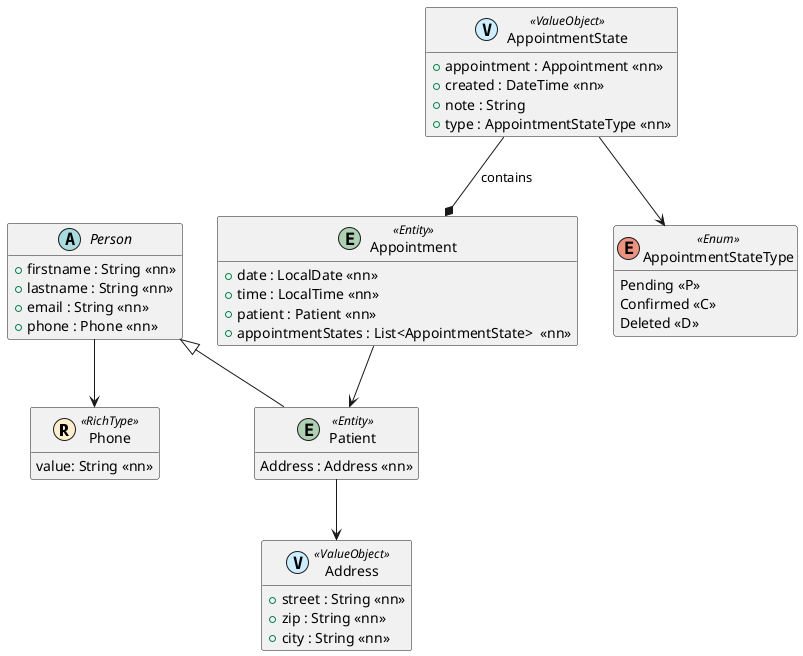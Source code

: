 @startuml
hide empty methods

class Phone << (R,#FFEECC) RichType >> {
    value: String <<nn>>
}

class Address << (V,#CCEEFF) ValueObject >> {
    + street : String <<nn>>
    + zip : String <<nn>>
    + city : String <<nn>>
}

abstract class Person {
    + firstname : String <<nn>>
    + lastname : String <<nn>>
    + email : String <<nn>>
    + phone : Phone <<nn>>
}

Person --> Phone

entity Patient << Entity >> {
    Address : Address <<nn>>
}

Patient -up-|> Person
Patient --> Address

entity Appointment << Entity >> {
    + date : LocalDate <<nn>>
    + time : LocalTime <<nn>>
    + patient : Patient <<nn>>
    + appointmentStates : List<AppointmentState>  <<nn>>
}

Appointment --> Patient

enum AppointmentStateType << Enum >> {
    Pending <<P>>
    Confirmed <<C>>
    Deleted <<D>>
}

entity AppointmentState << (V,#CCEEFF) ValueObject >> {
    + appointment : Appointment <<nn>>
    + created : DateTime <<nn>>
    + note : String
    + type : AppointmentStateType <<nn>>
}

AppointmentState --* Appointment : contains
AppointmentState --> AppointmentStateType




@enduml
